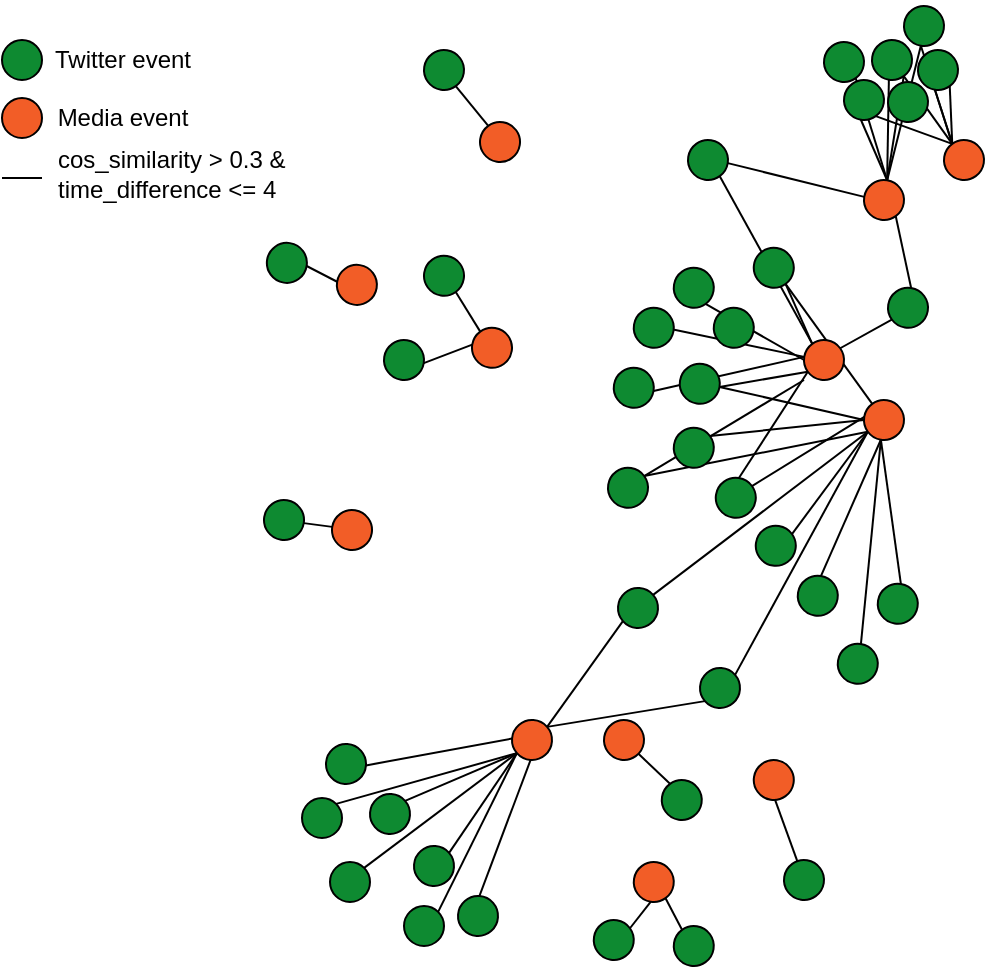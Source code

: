 <mxfile version="13.0.7" type="device"><diagram id="62S0e5glwULPYUZKFEZX" name="Page-1"><mxGraphModel dx="1422" dy="806" grid="1" gridSize="10" guides="1" tooltips="1" connect="1" arrows="1" fold="1" page="1" pageScale="1" pageWidth="827" pageHeight="1169" math="0" shadow="0"><root><mxCell id="0"/><mxCell id="1" parent="0"/><mxCell id="DbdQKrvygFjP-wFM51Z9-120" value="" style="endArrow=none;html=1;exitX=0;exitY=0;exitDx=0;exitDy=0;" parent="1" source="DbdQKrvygFjP-wFM51Z9-23" edge="1"><mxGeometry width="50" height="50" relative="1" as="geometry"><mxPoint x="460" y="410" as="sourcePoint"/><mxPoint x="560" y="210" as="targetPoint"/></mxGeometry></mxCell><mxCell id="DbdQKrvygFjP-wFM51Z9-101" value="" style="endArrow=none;html=1;exitX=0;exitY=1;exitDx=0;exitDy=0;" parent="1" source="DbdQKrvygFjP-wFM51Z9-99" target="DbdQKrvygFjP-wFM51Z9-100" edge="1"><mxGeometry width="50" height="50" relative="1" as="geometry"><mxPoint x="410" y="300" as="sourcePoint"/><mxPoint x="460" y="250" as="targetPoint"/></mxGeometry></mxCell><mxCell id="DbdQKrvygFjP-wFM51Z9-77" value="" style="endArrow=none;html=1;exitX=1;exitY=0;exitDx=0;exitDy=0;entryX=0;entryY=1;entryDx=0;entryDy=0;" parent="1" source="DbdQKrvygFjP-wFM51Z9-65" target="DbdQKrvygFjP-wFM51Z9-60" edge="1"><mxGeometry width="50" height="50" relative="1" as="geometry"><mxPoint x="669.88" y="118.092" as="sourcePoint"/><mxPoint x="661.567" y="170.125" as="targetPoint"/></mxGeometry></mxCell><mxCell id="DbdQKrvygFjP-wFM51Z9-75" value="" style="endArrow=none;html=1;exitX=1;exitY=0.5;exitDx=0;exitDy=0;entryX=0;entryY=1;entryDx=0;entryDy=0;" parent="1" source="DbdQKrvygFjP-wFM51Z9-66" target="DbdQKrvygFjP-wFM51Z9-60" edge="1"><mxGeometry width="50" height="50" relative="1" as="geometry"><mxPoint x="649.88" y="98.092" as="sourcePoint"/><mxPoint x="641.567" y="150.125" as="targetPoint"/></mxGeometry></mxCell><mxCell id="DbdQKrvygFjP-wFM51Z9-74" value="" style="endArrow=none;html=1;exitX=1;exitY=0.5;exitDx=0;exitDy=0;entryX=0;entryY=1;entryDx=0;entryDy=0;" parent="1" source="DbdQKrvygFjP-wFM51Z9-63" target="DbdQKrvygFjP-wFM51Z9-60" edge="1"><mxGeometry width="50" height="50" relative="1" as="geometry"><mxPoint x="639.88" y="88.092" as="sourcePoint"/><mxPoint x="631.567" y="140.125" as="targetPoint"/></mxGeometry></mxCell><mxCell id="DbdQKrvygFjP-wFM51Z9-73" value="" style="endArrow=none;html=1;exitX=1;exitY=0.5;exitDx=0;exitDy=0;entryX=0;entryY=0.5;entryDx=0;entryDy=0;" parent="1" source="DbdQKrvygFjP-wFM51Z9-65" target="DbdQKrvygFjP-wFM51Z9-59" edge="1"><mxGeometry width="50" height="50" relative="1" as="geometry"><mxPoint x="629.88" y="78.092" as="sourcePoint"/><mxPoint x="621.567" y="130.125" as="targetPoint"/></mxGeometry></mxCell><mxCell id="DbdQKrvygFjP-wFM51Z9-72" value="" style="endArrow=none;html=1;exitX=1;exitY=0.5;exitDx=0;exitDy=0;entryX=0;entryY=0.5;entryDx=0;entryDy=0;" parent="1" source="DbdQKrvygFjP-wFM51Z9-66" target="DbdQKrvygFjP-wFM51Z9-59" edge="1"><mxGeometry width="50" height="50" relative="1" as="geometry"><mxPoint x="619.88" y="68.092" as="sourcePoint"/><mxPoint x="611.567" y="120.125" as="targetPoint"/></mxGeometry></mxCell><mxCell id="DbdQKrvygFjP-wFM51Z9-71" value="" style="endArrow=none;html=1;exitX=1;exitY=0;exitDx=0;exitDy=0;entryX=0;entryY=0.5;entryDx=0;entryDy=0;" parent="1" source="DbdQKrvygFjP-wFM51Z9-65" target="DbdQKrvygFjP-wFM51Z9-59" edge="1"><mxGeometry width="50" height="50" relative="1" as="geometry"><mxPoint x="570" y="410" as="sourcePoint"/><mxPoint x="620" y="360" as="targetPoint"/></mxGeometry></mxCell><mxCell id="DbdQKrvygFjP-wFM51Z9-70" value="" style="endArrow=none;html=1;exitX=1;exitY=0;exitDx=0;exitDy=0;entryX=0;entryY=0.5;entryDx=0;entryDy=0;" parent="1" source="DbdQKrvygFjP-wFM51Z9-64" target="DbdQKrvygFjP-wFM51Z9-59" edge="1"><mxGeometry width="50" height="50" relative="1" as="geometry"><mxPoint x="598.438" y="89.879" as="sourcePoint"/><mxPoint x="611.567" y="120.125" as="targetPoint"/></mxGeometry></mxCell><mxCell id="DbdQKrvygFjP-wFM51Z9-67" value="" style="endArrow=none;html=1;exitX=1;exitY=0;exitDx=0;exitDy=0;entryX=0;entryY=1;entryDx=0;entryDy=0;" parent="1" source="DbdQKrvygFjP-wFM51Z9-58" target="DbdQKrvygFjP-wFM51Z9-37" edge="1"><mxGeometry width="50" height="50" relative="1" as="geometry"><mxPoint x="570" y="410" as="sourcePoint"/><mxPoint x="560" y="190" as="targetPoint"/></mxGeometry></mxCell><mxCell id="DbdQKrvygFjP-wFM51Z9-57" value="" style="endArrow=none;html=1;exitX=1;exitY=0;exitDx=0;exitDy=0;entryX=0;entryY=1;entryDx=0;entryDy=0;" parent="1" source="DbdQKrvygFjP-wFM51Z9-43" target="DbdQKrvygFjP-wFM51Z9-24" edge="1"><mxGeometry width="50" height="50" relative="1" as="geometry"><mxPoint x="500" y="410" as="sourcePoint"/><mxPoint x="550" y="360" as="targetPoint"/></mxGeometry></mxCell><mxCell id="DbdQKrvygFjP-wFM51Z9-50" value="" style="endArrow=none;html=1;exitX=1;exitY=0;exitDx=0;exitDy=0;" parent="1" source="DbdQKrvygFjP-wFM51Z9-41" edge="1"><mxGeometry width="50" height="50" relative="1" as="geometry"><mxPoint x="501" y="194" as="sourcePoint"/><mxPoint x="560" y="200" as="targetPoint"/></mxGeometry></mxCell><mxCell id="DbdQKrvygFjP-wFM51Z9-49" value="" style="endArrow=none;html=1;entryX=0.5;entryY=1;entryDx=0;entryDy=0;" parent="1" target="DbdQKrvygFjP-wFM51Z9-37" edge="1"><mxGeometry width="50" height="50" relative="1" as="geometry"><mxPoint x="491" y="184" as="sourcePoint"/><mxPoint x="550" y="360" as="targetPoint"/></mxGeometry></mxCell><mxCell id="DbdQKrvygFjP-wFM51Z9-48" value="" style="endArrow=none;html=1;exitX=0.5;exitY=0;exitDx=0;exitDy=0;entryX=0.5;entryY=1;entryDx=0;entryDy=0;" parent="1" source="DbdQKrvygFjP-wFM51Z9-39" target="DbdQKrvygFjP-wFM51Z9-37" edge="1"><mxGeometry width="50" height="50" relative="1" as="geometry"><mxPoint x="500" y="410" as="sourcePoint"/><mxPoint x="550" y="360" as="targetPoint"/></mxGeometry></mxCell><mxCell id="DbdQKrvygFjP-wFM51Z9-44" value="" style="endArrow=none;html=1;exitX=0;exitY=0;exitDx=0;exitDy=0;entryX=1;entryY=1;entryDx=0;entryDy=0;" parent="1" source="DbdQKrvygFjP-wFM51Z9-23" target="DbdQKrvygFjP-wFM51Z9-24" edge="1"><mxGeometry width="50" height="50" relative="1" as="geometry"><mxPoint x="500" y="410" as="sourcePoint"/><mxPoint x="550" y="360" as="targetPoint"/></mxGeometry></mxCell><mxCell id="DbdQKrvygFjP-wFM51Z9-35" value="" style="endArrow=none;html=1;exitX=0.5;exitY=0;exitDx=0;exitDy=0;entryX=1;entryY=1;entryDx=0;entryDy=0;" parent="1" source="DbdQKrvygFjP-wFM51Z9-13" target="DbdQKrvygFjP-wFM51Z9-24" edge="1"><mxGeometry width="50" height="50" relative="1" as="geometry"><mxPoint x="500" y="410" as="sourcePoint"/><mxPoint x="550" y="360" as="targetPoint"/></mxGeometry></mxCell><mxCell id="DbdQKrvygFjP-wFM51Z9-31" value="" style="endArrow=none;html=1;exitX=1;exitY=0;exitDx=0;exitDy=0;entryX=0.5;entryY=1;entryDx=0;entryDy=0;" parent="1" source="DbdQKrvygFjP-wFM51Z9-6" target="DbdQKrvygFjP-wFM51Z9-11" edge="1"><mxGeometry width="50" height="50" relative="1" as="geometry"><mxPoint x="500" y="410" as="sourcePoint"/><mxPoint x="550" y="360" as="targetPoint"/></mxGeometry></mxCell><mxCell id="DbdQKrvygFjP-wFM51Z9-6" value="" style="ellipse;whiteSpace=wrap;html=1;aspect=fixed;fillColor=#0E8A31;" parent="1" vertex="1"><mxGeometry x="360" y="473" width="20" height="20" as="geometry"/></mxCell><mxCell id="DbdQKrvygFjP-wFM51Z9-7" value="" style="ellipse;whiteSpace=wrap;html=1;aspect=fixed;fillColor=#0E8A31;" parent="1" vertex="1"><mxGeometry x="323" y="451" width="20" height="20" as="geometry"/></mxCell><mxCell id="DbdQKrvygFjP-wFM51Z9-11" value="" style="ellipse;whiteSpace=wrap;html=1;aspect=fixed;rotation=49;fillColor=#F25D27;" parent="1" vertex="1"><mxGeometry x="414" y="380" width="20" height="20" as="geometry"/></mxCell><mxCell id="DbdQKrvygFjP-wFM51Z9-12" value="" style="ellipse;whiteSpace=wrap;html=1;aspect=fixed;rotation=49;fillColor=#0E8A31;" parent="1" vertex="1"><mxGeometry x="467" y="314" width="20" height="20" as="geometry"/></mxCell><mxCell id="DbdQKrvygFjP-wFM51Z9-13" value="" style="ellipse;whiteSpace=wrap;html=1;aspect=fixed;rotation=49;fillColor=#0E8A31;" parent="1" vertex="1"><mxGeometry x="508" y="354" width="20" height="20" as="geometry"/></mxCell><mxCell id="DbdQKrvygFjP-wFM51Z9-14" value="" style="ellipse;whiteSpace=wrap;html=1;aspect=fixed;rotation=99;fillColor=#0E8A31;" parent="1" vertex="1"><mxGeometry x="494.892" y="233.892" width="20" height="20" as="geometry"/></mxCell><mxCell id="DbdQKrvygFjP-wFM51Z9-15" value="" style="ellipse;whiteSpace=wrap;html=1;aspect=fixed;rotation=99;fillColor=#0E8A31;" parent="1" vertex="1"><mxGeometry x="515.892" y="258.892" width="20" height="20" as="geometry"/></mxCell><mxCell id="DbdQKrvygFjP-wFM51Z9-16" value="" style="ellipse;whiteSpace=wrap;html=1;aspect=fixed;rotation=99;fillColor=#0E8A31;" parent="1" vertex="1"><mxGeometry x="535.892" y="282.892" width="20" height="20" as="geometry"/></mxCell><mxCell id="DbdQKrvygFjP-wFM51Z9-17" value="" style="ellipse;whiteSpace=wrap;html=1;aspect=fixed;rotation=99;fillColor=#0E8A31;" parent="1" vertex="1"><mxGeometry x="556.892" y="307.892" width="20" height="20" as="geometry"/></mxCell><mxCell id="DbdQKrvygFjP-wFM51Z9-18" value="" style="ellipse;whiteSpace=wrap;html=1;aspect=fixed;rotation=99;fillColor=#0E8A31;" parent="1" vertex="1"><mxGeometry x="596.892" y="311.892" width="20" height="20" as="geometry"/></mxCell><mxCell id="DbdQKrvygFjP-wFM51Z9-22" value="" style="ellipse;whiteSpace=wrap;html=1;aspect=fixed;rotation=99;fillColor=#0E8A31;" parent="1" vertex="1"><mxGeometry x="576.892" y="341.892" width="20" height="20" as="geometry"/></mxCell><mxCell id="DbdQKrvygFjP-wFM51Z9-23" value="" style="ellipse;whiteSpace=wrap;html=1;aspect=fixed;rotation=99;fillColor=#0E8A31;" parent="1" vertex="1"><mxGeometry x="462.002" y="253.892" width="20" height="20" as="geometry"/></mxCell><mxCell id="DbdQKrvygFjP-wFM51Z9-24" value="" style="ellipse;whiteSpace=wrap;html=1;aspect=fixed;rotation=99;fillColor=#F25D27;" parent="1" vertex="1"><mxGeometry x="590.002" y="220.002" width="20" height="20" as="geometry"/></mxCell><mxCell id="DbdQKrvygFjP-wFM51Z9-25" value="" style="endArrow=none;html=1;exitX=1;exitY=0;exitDx=0;exitDy=0;entryX=0;entryY=1;entryDx=0;entryDy=0;" parent="1" source="DbdQKrvygFjP-wFM51Z9-1" target="DbdQKrvygFjP-wFM51Z9-11" edge="1"><mxGeometry width="50" height="50" relative="1" as="geometry"><mxPoint x="500" y="410" as="sourcePoint"/><mxPoint x="550" y="360" as="targetPoint"/></mxGeometry></mxCell><mxCell id="DbdQKrvygFjP-wFM51Z9-27" value="" style="endArrow=none;html=1;exitX=0.5;exitY=0;exitDx=0;exitDy=0;entryX=0.5;entryY=1;entryDx=0;entryDy=0;" parent="1" source="DbdQKrvygFjP-wFM51Z9-2" target="DbdQKrvygFjP-wFM51Z9-11" edge="1"><mxGeometry width="50" height="50" relative="1" as="geometry"><mxPoint x="500" y="410" as="sourcePoint"/><mxPoint x="550" y="360" as="targetPoint"/></mxGeometry></mxCell><mxCell id="DbdQKrvygFjP-wFM51Z9-28" value="" style="endArrow=none;html=1;exitX=1;exitY=0;exitDx=0;exitDy=0;entryX=0.5;entryY=1;entryDx=0;entryDy=0;" parent="1" source="DbdQKrvygFjP-wFM51Z9-8" target="DbdQKrvygFjP-wFM51Z9-11" edge="1"><mxGeometry width="50" height="50" relative="1" as="geometry"><mxPoint x="500" y="410" as="sourcePoint"/><mxPoint x="550" y="360" as="targetPoint"/></mxGeometry></mxCell><mxCell id="DbdQKrvygFjP-wFM51Z9-29" value="" style="endArrow=none;html=1;exitX=1;exitY=0;exitDx=0;exitDy=0;entryX=0.5;entryY=1;entryDx=0;entryDy=0;" parent="1" source="DbdQKrvygFjP-wFM51Z9-7" target="DbdQKrvygFjP-wFM51Z9-11" edge="1"><mxGeometry width="50" height="50" relative="1" as="geometry"><mxPoint x="500" y="410" as="sourcePoint"/><mxPoint x="550" y="360" as="targetPoint"/></mxGeometry></mxCell><mxCell id="DbdQKrvygFjP-wFM51Z9-30" value="" style="endArrow=none;html=1;exitX=0.5;exitY=0;exitDx=0;exitDy=0;entryX=0.5;entryY=1;entryDx=0;entryDy=0;" parent="1" source="DbdQKrvygFjP-wFM51Z9-3" target="DbdQKrvygFjP-wFM51Z9-11" edge="1"><mxGeometry width="50" height="50" relative="1" as="geometry"><mxPoint x="500" y="410" as="sourcePoint"/><mxPoint x="550" y="360" as="targetPoint"/></mxGeometry></mxCell><mxCell id="DbdQKrvygFjP-wFM51Z9-32" value="" style="endArrow=none;html=1;exitX=0;exitY=0;exitDx=0;exitDy=0;entryX=1;entryY=1;entryDx=0;entryDy=0;" parent="1" source="DbdQKrvygFjP-wFM51Z9-4" target="DbdQKrvygFjP-wFM51Z9-11" edge="1"><mxGeometry width="50" height="50" relative="1" as="geometry"><mxPoint x="500" y="410" as="sourcePoint"/><mxPoint x="550" y="360" as="targetPoint"/></mxGeometry></mxCell><mxCell id="DbdQKrvygFjP-wFM51Z9-33" value="" style="endArrow=none;html=1;exitX=0.5;exitY=0;exitDx=0;exitDy=0;entryX=0.5;entryY=1;entryDx=0;entryDy=0;" parent="1" source="DbdQKrvygFjP-wFM51Z9-11" target="DbdQKrvygFjP-wFM51Z9-12" edge="1"><mxGeometry width="50" height="50" relative="1" as="geometry"><mxPoint x="500" y="410" as="sourcePoint"/><mxPoint x="550" y="360" as="targetPoint"/></mxGeometry></mxCell><mxCell id="DbdQKrvygFjP-wFM51Z9-34" value="" style="endArrow=none;html=1;exitX=0.5;exitY=0;exitDx=0;exitDy=0;entryX=0.5;entryY=1;entryDx=0;entryDy=0;" parent="1" source="DbdQKrvygFjP-wFM51Z9-11" target="DbdQKrvygFjP-wFM51Z9-13" edge="1"><mxGeometry width="50" height="50" relative="1" as="geometry"><mxPoint x="500" y="410" as="sourcePoint"/><mxPoint x="550" y="360" as="targetPoint"/></mxGeometry></mxCell><mxCell id="DbdQKrvygFjP-wFM51Z9-36" value="" style="endArrow=none;html=1;exitX=0.5;exitY=0;exitDx=0;exitDy=0;entryX=1;entryY=1;entryDx=0;entryDy=0;" parent="1" source="DbdQKrvygFjP-wFM51Z9-12" target="DbdQKrvygFjP-wFM51Z9-24" edge="1"><mxGeometry width="50" height="50" relative="1" as="geometry"><mxPoint x="500" y="410" as="sourcePoint"/><mxPoint x="550" y="360" as="targetPoint"/></mxGeometry></mxCell><mxCell id="DbdQKrvygFjP-wFM51Z9-37" value="" style="ellipse;whiteSpace=wrap;html=1;aspect=fixed;rotation=99;fillColor=#F25D27;" parent="1" vertex="1"><mxGeometry x="560.002" y="190.002" width="20" height="20" as="geometry"/></mxCell><mxCell id="DbdQKrvygFjP-wFM51Z9-38" value="" style="ellipse;whiteSpace=wrap;html=1;aspect=fixed;rotation=99;fillColor=#0E8A31;" parent="1" vertex="1"><mxGeometry x="497.892" y="201.892" width="20" height="20" as="geometry"/></mxCell><mxCell id="DbdQKrvygFjP-wFM51Z9-39" value="" style="ellipse;whiteSpace=wrap;html=1;aspect=fixed;rotation=99;fillColor=#0E8A31;" parent="1" vertex="1"><mxGeometry x="464.892" y="203.892" width="20" height="20" as="geometry"/></mxCell><mxCell id="DbdQKrvygFjP-wFM51Z9-40" value="" style="ellipse;whiteSpace=wrap;html=1;aspect=fixed;rotation=99;fillColor=#0E8A31;" parent="1" vertex="1"><mxGeometry x="474.892" y="173.892" width="20" height="20" as="geometry"/></mxCell><mxCell id="DbdQKrvygFjP-wFM51Z9-41" value="" style="ellipse;whiteSpace=wrap;html=1;aspect=fixed;rotation=99;fillColor=#0E8A31;" parent="1" vertex="1"><mxGeometry x="494.892" y="153.892" width="20" height="20" as="geometry"/></mxCell><mxCell id="DbdQKrvygFjP-wFM51Z9-42" value="" style="ellipse;whiteSpace=wrap;html=1;aspect=fixed;rotation=99;fillColor=#0E8A31;" parent="1" vertex="1"><mxGeometry x="514.892" y="173.892" width="20" height="20" as="geometry"/></mxCell><mxCell id="DbdQKrvygFjP-wFM51Z9-43" value="" style="ellipse;whiteSpace=wrap;html=1;aspect=fixed;rotation=99;fillColor=#0E8A31;" parent="1" vertex="1"><mxGeometry x="534.892" y="143.892" width="20" height="20" as="geometry"/></mxCell><mxCell id="DbdQKrvygFjP-wFM51Z9-45" value="" style="endArrow=none;html=1;exitX=0;exitY=0.5;exitDx=0;exitDy=0;entryX=1;entryY=1;entryDx=0;entryDy=0;" parent="1" source="DbdQKrvygFjP-wFM51Z9-15" target="DbdQKrvygFjP-wFM51Z9-37" edge="1"><mxGeometry width="50" height="50" relative="1" as="geometry"><mxPoint x="500" y="410" as="sourcePoint"/><mxPoint x="550" y="360" as="targetPoint"/></mxGeometry></mxCell><mxCell id="DbdQKrvygFjP-wFM51Z9-47" value="" style="endArrow=none;html=1;exitX=0;exitY=0;exitDx=0;exitDy=0;entryX=0.5;entryY=1;entryDx=0;entryDy=0;" parent="1" source="DbdQKrvygFjP-wFM51Z9-15" target="DbdQKrvygFjP-wFM51Z9-24" edge="1"><mxGeometry width="50" height="50" relative="1" as="geometry"><mxPoint x="500" y="410" as="sourcePoint"/><mxPoint x="550" y="360" as="targetPoint"/></mxGeometry></mxCell><mxCell id="DbdQKrvygFjP-wFM51Z9-51" value="" style="endArrow=none;html=1;exitX=0.5;exitY=0;exitDx=0;exitDy=0;" parent="1" source="DbdQKrvygFjP-wFM51Z9-38" edge="1"><mxGeometry width="50" height="50" relative="1" as="geometry"><mxPoint x="500" y="410" as="sourcePoint"/><mxPoint x="590" y="230" as="targetPoint"/></mxGeometry></mxCell><mxCell id="DbdQKrvygFjP-wFM51Z9-52" value="" style="endArrow=none;html=1;exitX=0.5;exitY=0;exitDx=0;exitDy=0;entryX=1;entryY=1;entryDx=0;entryDy=0;" parent="1" source="DbdQKrvygFjP-wFM51Z9-38" target="DbdQKrvygFjP-wFM51Z9-37" edge="1"><mxGeometry width="50" height="50" relative="1" as="geometry"><mxPoint x="500" y="410" as="sourcePoint"/><mxPoint x="550" y="360" as="targetPoint"/></mxGeometry></mxCell><mxCell id="DbdQKrvygFjP-wFM51Z9-53" value="" style="endArrow=none;html=1;exitX=0;exitY=0.5;exitDx=0;exitDy=0;entryX=1;entryY=0.5;entryDx=0;entryDy=0;" parent="1" source="DbdQKrvygFjP-wFM51Z9-22" target="DbdQKrvygFjP-wFM51Z9-24" edge="1"><mxGeometry width="50" height="50" relative="1" as="geometry"><mxPoint x="500" y="410" as="sourcePoint"/><mxPoint x="550" y="360" as="targetPoint"/></mxGeometry></mxCell><mxCell id="DbdQKrvygFjP-wFM51Z9-54" value="" style="endArrow=none;html=1;exitX=0;exitY=0.5;exitDx=0;exitDy=0;entryX=1;entryY=0.5;entryDx=0;entryDy=0;" parent="1" source="DbdQKrvygFjP-wFM51Z9-17" target="DbdQKrvygFjP-wFM51Z9-24" edge="1"><mxGeometry width="50" height="50" relative="1" as="geometry"><mxPoint x="500" y="410" as="sourcePoint"/><mxPoint x="550" y="360" as="targetPoint"/></mxGeometry></mxCell><mxCell id="DbdQKrvygFjP-wFM51Z9-55" value="" style="endArrow=none;html=1;exitX=0;exitY=0.5;exitDx=0;exitDy=0;entryX=1;entryY=0.5;entryDx=0;entryDy=0;" parent="1" source="DbdQKrvygFjP-wFM51Z9-18" target="DbdQKrvygFjP-wFM51Z9-24" edge="1"><mxGeometry width="50" height="50" relative="1" as="geometry"><mxPoint x="500" y="410" as="sourcePoint"/><mxPoint x="550" y="360" as="targetPoint"/></mxGeometry></mxCell><mxCell id="DbdQKrvygFjP-wFM51Z9-56" value="" style="endArrow=none;html=1;exitX=1;exitY=0;exitDx=0;exitDy=0;entryX=0;entryY=1;entryDx=0;entryDy=0;" parent="1" source="DbdQKrvygFjP-wFM51Z9-43" target="DbdQKrvygFjP-wFM51Z9-37" edge="1"><mxGeometry width="50" height="50" relative="1" as="geometry"><mxPoint x="500" y="410" as="sourcePoint"/><mxPoint x="550" y="360" as="targetPoint"/></mxGeometry></mxCell><mxCell id="DbdQKrvygFjP-wFM51Z9-58" value="" style="ellipse;whiteSpace=wrap;html=1;aspect=fixed;rotation=99;fillColor=#0E8A31;" parent="1" vertex="1"><mxGeometry x="502.002" y="90.002" width="20" height="20" as="geometry"/></mxCell><mxCell id="DbdQKrvygFjP-wFM51Z9-59" value="" style="ellipse;whiteSpace=wrap;html=1;aspect=fixed;rotation=99;fillColor=#F25D27;" parent="1" vertex="1"><mxGeometry x="590.002" y="110.002" width="20" height="20" as="geometry"/></mxCell><mxCell id="DbdQKrvygFjP-wFM51Z9-60" value="" style="ellipse;whiteSpace=wrap;html=1;aspect=fixed;rotation=99;fillColor=#F25D27;" parent="1" vertex="1"><mxGeometry x="630.002" y="90.002" width="20" height="20" as="geometry"/></mxCell><mxCell id="DbdQKrvygFjP-wFM51Z9-61" value="" style="ellipse;whiteSpace=wrap;html=1;aspect=fixed;rotation=99;fillColor=#0E8A31;" parent="1" vertex="1"><mxGeometry x="580.002" y="60.002" width="20" height="20" as="geometry"/></mxCell><mxCell id="DbdQKrvygFjP-wFM51Z9-62" value="" style="ellipse;whiteSpace=wrap;html=1;aspect=fixed;rotation=99;fillColor=#0E8A31;" parent="1" vertex="1"><mxGeometry x="602.002" y="61.002" width="20" height="20" as="geometry"/></mxCell><mxCell id="DbdQKrvygFjP-wFM51Z9-63" value="" style="ellipse;whiteSpace=wrap;html=1;aspect=fixed;rotation=99;fillColor=#0E8A31;" parent="1" vertex="1"><mxGeometry x="617.002" y="45.002" width="20" height="20" as="geometry"/></mxCell><mxCell id="DbdQKrvygFjP-wFM51Z9-64" value="" style="ellipse;whiteSpace=wrap;html=1;aspect=fixed;rotation=99;fillColor=#0E8A31;" parent="1" vertex="1"><mxGeometry x="570.002" y="41.002" width="20" height="20" as="geometry"/></mxCell><mxCell id="DbdQKrvygFjP-wFM51Z9-65" value="" style="ellipse;whiteSpace=wrap;html=1;aspect=fixed;rotation=99;fillColor=#0E8A31;" parent="1" vertex="1"><mxGeometry x="594.002" y="40.002" width="20" height="20" as="geometry"/></mxCell><mxCell id="DbdQKrvygFjP-wFM51Z9-66" value="" style="ellipse;whiteSpace=wrap;html=1;aspect=fixed;rotation=99;fillColor=#0E8A31;" parent="1" vertex="1"><mxGeometry x="610.002" y="23.002" width="20" height="20" as="geometry"/></mxCell><mxCell id="DbdQKrvygFjP-wFM51Z9-68" value="" style="endArrow=none;html=1;exitX=0.5;exitY=0;exitDx=0;exitDy=0;entryX=0.5;entryY=1;entryDx=0;entryDy=0;" parent="1" source="DbdQKrvygFjP-wFM51Z9-58" target="DbdQKrvygFjP-wFM51Z9-59" edge="1"><mxGeometry width="50" height="50" relative="1" as="geometry"><mxPoint x="570" y="410" as="sourcePoint"/><mxPoint x="620" y="360" as="targetPoint"/></mxGeometry></mxCell><mxCell id="DbdQKrvygFjP-wFM51Z9-69" value="" style="endArrow=none;html=1;exitX=1;exitY=0.5;exitDx=0;exitDy=0;entryX=0;entryY=0.5;entryDx=0;entryDy=0;" parent="1" source="DbdQKrvygFjP-wFM51Z9-61" target="DbdQKrvygFjP-wFM51Z9-59" edge="1"><mxGeometry width="50" height="50" relative="1" as="geometry"><mxPoint x="570" y="410" as="sourcePoint"/><mxPoint x="620" y="360" as="targetPoint"/></mxGeometry></mxCell><mxCell id="DbdQKrvygFjP-wFM51Z9-76" value="" style="endArrow=none;html=1;exitX=1;exitY=0;exitDx=0;exitDy=0;entryX=0;entryY=1;entryDx=0;entryDy=0;" parent="1" source="DbdQKrvygFjP-wFM51Z9-63" target="DbdQKrvygFjP-wFM51Z9-60" edge="1"><mxGeometry width="50" height="50" relative="1" as="geometry"><mxPoint x="659.88" y="108.092" as="sourcePoint"/><mxPoint x="651.567" y="160.125" as="targetPoint"/></mxGeometry></mxCell><mxCell id="DbdQKrvygFjP-wFM51Z9-78" value="" style="endArrow=none;html=1;exitX=1;exitY=0;exitDx=0;exitDy=0;entryX=0;entryY=1;entryDx=0;entryDy=0;" parent="1" source="DbdQKrvygFjP-wFM51Z9-61" target="DbdQKrvygFjP-wFM51Z9-60" edge="1"><mxGeometry width="50" height="50" relative="1" as="geometry"><mxPoint x="570" y="410" as="sourcePoint"/><mxPoint x="620" y="360" as="targetPoint"/></mxGeometry></mxCell><mxCell id="DbdQKrvygFjP-wFM51Z9-79" value="" style="ellipse;whiteSpace=wrap;html=1;aspect=fixed;rotation=99;fillColor=#0E8A31;" parent="1" vertex="1"><mxGeometry x="602.002" y="163.892" width="20" height="20" as="geometry"/></mxCell><mxCell id="DbdQKrvygFjP-wFM51Z9-81" value="" style="endArrow=none;html=1;exitX=0;exitY=0;exitDx=0;exitDy=0;entryX=1;entryY=1;entryDx=0;entryDy=0;" parent="1" source="DbdQKrvygFjP-wFM51Z9-37" target="DbdQKrvygFjP-wFM51Z9-79" edge="1"><mxGeometry width="50" height="50" relative="1" as="geometry"><mxPoint x="570" y="350" as="sourcePoint"/><mxPoint x="620" y="300" as="targetPoint"/></mxGeometry></mxCell><mxCell id="DbdQKrvygFjP-wFM51Z9-82" value="" style="endArrow=none;html=1;exitX=1;exitY=0;exitDx=0;exitDy=0;entryX=0;entryY=0.5;entryDx=0;entryDy=0;" parent="1" source="DbdQKrvygFjP-wFM51Z9-59" target="DbdQKrvygFjP-wFM51Z9-79" edge="1"><mxGeometry width="50" height="50" relative="1" as="geometry"><mxPoint x="588.39" y="204.558" as="sourcePoint"/><mxPoint x="613.912" y="189.77" as="targetPoint"/></mxGeometry></mxCell><mxCell id="DbdQKrvygFjP-wFM51Z9-83" value="" style="ellipse;whiteSpace=wrap;html=1;aspect=fixed;rotation=99;fillColor=#0E8A31;" parent="1" vertex="1"><mxGeometry x="370.002" y="45.002" width="20" height="20" as="geometry"/></mxCell><mxCell id="DbdQKrvygFjP-wFM51Z9-84" value="" style="ellipse;whiteSpace=wrap;html=1;aspect=fixed;rotation=99;fillColor=#F25D27;" parent="1" vertex="1"><mxGeometry x="398.002" y="81.002" width="20" height="20" as="geometry"/></mxCell><mxCell id="DbdQKrvygFjP-wFM51Z9-85" value="" style="endArrow=none;html=1;exitX=1;exitY=0;exitDx=0;exitDy=0;entryX=0;entryY=1;entryDx=0;entryDy=0;" parent="1" source="DbdQKrvygFjP-wFM51Z9-83" target="DbdQKrvygFjP-wFM51Z9-84" edge="1"><mxGeometry width="50" height="50" relative="1" as="geometry"><mxPoint x="570" y="250" as="sourcePoint"/><mxPoint x="620" y="200" as="targetPoint"/></mxGeometry></mxCell><mxCell id="DbdQKrvygFjP-wFM51Z9-99" value="" style="ellipse;whiteSpace=wrap;html=1;aspect=fixed;rotation=99;fillColor=#F25D27;" parent="1" vertex="1"><mxGeometry x="534.892" y="400.002" width="20" height="20" as="geometry"/></mxCell><mxCell id="DbdQKrvygFjP-wFM51Z9-100" value="" style="ellipse;whiteSpace=wrap;html=1;aspect=fixed;rotation=99;fillColor=#0E8A31;" parent="1" vertex="1"><mxGeometry x="550.002" y="450.002" width="20" height="20" as="geometry"/></mxCell><mxCell id="DbdQKrvygFjP-wFM51Z9-102" value="" style="endArrow=none;html=1;exitX=0;exitY=1;exitDx=0;exitDy=0;" parent="1" source="DbdQKrvygFjP-wFM51Z9-103" target="DbdQKrvygFjP-wFM51Z9-104" edge="1"><mxGeometry width="50" height="50" relative="1" as="geometry"><mxPoint x="364" y="310" as="sourcePoint"/><mxPoint x="414" y="260" as="targetPoint"/></mxGeometry></mxCell><mxCell id="DbdQKrvygFjP-wFM51Z9-103" value="" style="ellipse;whiteSpace=wrap;html=1;aspect=fixed;rotation=99;fillColor=#0E8A31;" parent="1" vertex="1"><mxGeometry x="488.892" y="410.002" width="20" height="20" as="geometry"/></mxCell><mxCell id="DbdQKrvygFjP-wFM51Z9-104" value="" style="ellipse;whiteSpace=wrap;html=1;aspect=fixed;rotation=99;fillColor=#F25D27;" parent="1" vertex="1"><mxGeometry x="460.002" y="380.002" width="20" height="20" as="geometry"/></mxCell><mxCell id="DbdQKrvygFjP-wFM51Z9-105" value="" style="ellipse;whiteSpace=wrap;html=1;aspect=fixed;rotation=99;fillColor=#F25D27;" parent="1" vertex="1"><mxGeometry x="474.892" y="451.002" width="20" height="20" as="geometry"/></mxCell><mxCell id="DbdQKrvygFjP-wFM51Z9-106" value="" style="ellipse;whiteSpace=wrap;html=1;aspect=fixed;rotation=99;fillColor=#0E8A31;" parent="1" vertex="1"><mxGeometry x="454.892" y="480.002" width="20" height="20" as="geometry"/></mxCell><mxCell id="DbdQKrvygFjP-wFM51Z9-107" value="" style="ellipse;whiteSpace=wrap;html=1;aspect=fixed;rotation=99;fillColor=#0E8A31;" parent="1" vertex="1"><mxGeometry x="494.892" y="483.002" width="20" height="20" as="geometry"/></mxCell><mxCell id="DbdQKrvygFjP-wFM51Z9-108" value="" style="endArrow=none;html=1;exitX=0;exitY=0;exitDx=0;exitDy=0;entryX=1;entryY=0.5;entryDx=0;entryDy=0;" parent="1" source="DbdQKrvygFjP-wFM51Z9-106" target="DbdQKrvygFjP-wFM51Z9-105" edge="1"><mxGeometry width="50" height="50" relative="1" as="geometry"><mxPoint x="460" y="300" as="sourcePoint"/><mxPoint x="510" y="250" as="targetPoint"/></mxGeometry></mxCell><mxCell id="DbdQKrvygFjP-wFM51Z9-109" value="" style="endArrow=none;html=1;exitX=0;exitY=1;exitDx=0;exitDy=0;entryX=1;entryY=0;entryDx=0;entryDy=0;" parent="1" source="DbdQKrvygFjP-wFM51Z9-107" target="DbdQKrvygFjP-wFM51Z9-105" edge="1"><mxGeometry width="50" height="50" relative="1" as="geometry"><mxPoint x="482.982" y="494.124" as="sourcePoint"/><mxPoint x="483" y="470" as="targetPoint"/></mxGeometry></mxCell><mxCell id="DbdQKrvygFjP-wFM51Z9-110" value="" style="ellipse;whiteSpace=wrap;html=1;aspect=fixed;rotation=99;fillColor=#F25D27;" parent="1" vertex="1"><mxGeometry x="394.002" y="183.892" width="20" height="20" as="geometry"/></mxCell><mxCell id="DbdQKrvygFjP-wFM51Z9-111" value="" style="ellipse;whiteSpace=wrap;html=1;aspect=fixed;rotation=99;fillColor=#0E8A31;" parent="1" vertex="1"><mxGeometry x="350.002" y="190.002" width="20" height="20" as="geometry"/></mxCell><mxCell id="DbdQKrvygFjP-wFM51Z9-112" value="" style="ellipse;whiteSpace=wrap;html=1;aspect=fixed;rotation=99;fillColor=#0E8A31;" parent="1" vertex="1"><mxGeometry x="370.002" y="147.882" width="20" height="20" as="geometry"/></mxCell><mxCell id="DbdQKrvygFjP-wFM51Z9-113" value="" style="endArrow=none;html=1;exitX=0.5;exitY=0;exitDx=0;exitDy=0;entryX=0.5;entryY=1;entryDx=0;entryDy=0;" parent="1" source="DbdQKrvygFjP-wFM51Z9-111" target="DbdQKrvygFjP-wFM51Z9-110" edge="1"><mxGeometry width="50" height="50" relative="1" as="geometry"><mxPoint x="460" y="300" as="sourcePoint"/><mxPoint x="510" y="250" as="targetPoint"/></mxGeometry></mxCell><mxCell id="DbdQKrvygFjP-wFM51Z9-114" value="" style="endArrow=none;html=1;exitX=1;exitY=0;exitDx=0;exitDy=0;entryX=0;entryY=1;entryDx=0;entryDy=0;" parent="1" source="DbdQKrvygFjP-wFM51Z9-112" target="DbdQKrvygFjP-wFM51Z9-110" edge="1"><mxGeometry width="50" height="50" relative="1" as="geometry"><mxPoint x="379.879" y="211.567" as="sourcePoint"/><mxPoint x="400" y="190" as="targetPoint"/></mxGeometry></mxCell><mxCell id="DbdQKrvygFjP-wFM51Z9-87" value="" style="ellipse;whiteSpace=wrap;html=1;aspect=fixed;rotation=99;fillColor=#0E8A31;" parent="1" vertex="1"><mxGeometry x="290.002" y="270.002" width="20" height="20" as="geometry"/></mxCell><mxCell id="DbdQKrvygFjP-wFM51Z9-88" value="" style="ellipse;whiteSpace=wrap;html=1;aspect=fixed;rotation=99;fillColor=#F25D27;" parent="1" vertex="1"><mxGeometry x="324.002" y="275.002" width="20" height="20" as="geometry"/></mxCell><mxCell id="DbdQKrvygFjP-wFM51Z9-90" value="" style="endArrow=none;html=1;exitX=0.5;exitY=0;exitDx=0;exitDy=0;entryX=0.5;entryY=1;entryDx=0;entryDy=0;" parent="1" source="DbdQKrvygFjP-wFM51Z9-87" target="DbdQKrvygFjP-wFM51Z9-88" edge="1"><mxGeometry width="50" height="50" relative="1" as="geometry"><mxPoint x="410" y="190" as="sourcePoint"/><mxPoint x="460" y="140" as="targetPoint"/></mxGeometry></mxCell><mxCell id="DbdQKrvygFjP-wFM51Z9-8" value="" style="ellipse;whiteSpace=wrap;html=1;aspect=fixed;fillColor=#0E8A31;" parent="1" vertex="1"><mxGeometry x="309" y="419" width="20" height="20" as="geometry"/></mxCell><mxCell id="DbdQKrvygFjP-wFM51Z9-1" value="" style="ellipse;whiteSpace=wrap;html=1;aspect=fixed;rotation=49;fillColor=#0E8A31;" parent="1" vertex="1"><mxGeometry x="321" y="392" width="20" height="20" as="geometry"/></mxCell><mxCell id="DbdQKrvygFjP-wFM51Z9-2" value="" style="ellipse;whiteSpace=wrap;html=1;aspect=fixed;rotation=49;fillColor=#0E8A31;" parent="1" vertex="1"><mxGeometry x="343" y="417" width="20" height="20" as="geometry"/></mxCell><mxCell id="DbdQKrvygFjP-wFM51Z9-4" value="" style="ellipse;whiteSpace=wrap;html=1;aspect=fixed;rotation=49;fillColor=#0E8A31;" parent="1" vertex="1"><mxGeometry x="387" y="468" width="20" height="20" as="geometry"/></mxCell><mxCell id="DbdQKrvygFjP-wFM51Z9-3" value="" style="ellipse;whiteSpace=wrap;html=1;aspect=fixed;rotation=49;fillColor=#0E8A31;" parent="1" vertex="1"><mxGeometry x="365" y="443" width="20" height="20" as="geometry"/></mxCell><mxCell id="DbdQKrvygFjP-wFM51Z9-121" value="" style="endArrow=none;html=1;exitX=0;exitY=0;exitDx=0;exitDy=0;" parent="1" source="DbdQKrvygFjP-wFM51Z9-14" edge="1"><mxGeometry width="50" height="50" relative="1" as="geometry"><mxPoint x="460" y="410" as="sourcePoint"/><mxPoint x="590" y="230" as="targetPoint"/></mxGeometry></mxCell><mxCell id="DbdQKrvygFjP-wFM51Z9-93" value="" style="ellipse;whiteSpace=wrap;html=1;aspect=fixed;rotation=99;fillColor=#0E8A31;" parent="1" vertex="1"><mxGeometry x="291.442" y="141.442" width="20" height="20" as="geometry"/></mxCell><mxCell id="DbdQKrvygFjP-wFM51Z9-94" value="" style="ellipse;whiteSpace=wrap;html=1;aspect=fixed;rotation=99;fillColor=#F25D27;" parent="1" vertex="1"><mxGeometry x="326.442" y="152.442" width="20" height="20" as="geometry"/></mxCell><mxCell id="DbdQKrvygFjP-wFM51Z9-95" value="" style="endArrow=none;html=1;exitX=0.5;exitY=0;exitDx=0;exitDy=0;entryX=0.5;entryY=1;entryDx=0;entryDy=0;" parent="1" source="DbdQKrvygFjP-wFM51Z9-93" target="DbdQKrvygFjP-wFM51Z9-94" edge="1"><mxGeometry width="50" height="50" relative="1" as="geometry"><mxPoint x="411.44" y="61.44" as="sourcePoint"/><mxPoint x="461.44" y="11.44" as="targetPoint"/></mxGeometry></mxCell><mxCell id="k1d6K003mckWhqrj1RjP-1" value="Twitter event" style="text;html=1;align=center;verticalAlign=middle;resizable=0;points=[];autosize=1;" parent="1" vertex="1"><mxGeometry x="189" y="40" width="60" height="20" as="geometry"/></mxCell><mxCell id="k1d6K003mckWhqrj1RjP-3" value="" style="endArrow=none;html=1;" parent="1" edge="1"><mxGeometry width="50" height="50" relative="1" as="geometry"><mxPoint x="179.002" y="50.002" as="sourcePoint"/><mxPoint x="178.44" y="49.5" as="targetPoint"/></mxGeometry></mxCell><mxCell id="k1d6K003mckWhqrj1RjP-6" value="" style="ellipse;whiteSpace=wrap;html=1;aspect=fixed;rotation=90;fillColor=#0E8A31;" parent="1" vertex="1"><mxGeometry x="159" y="40.002" width="20" height="20" as="geometry"/></mxCell><mxCell id="k1d6K003mckWhqrj1RjP-8" value="" style="ellipse;whiteSpace=wrap;html=1;aspect=fixed;rotation=90;fillColor=#F25D27;" parent="1" vertex="1"><mxGeometry x="159" y="69.002" width="20" height="20" as="geometry"/></mxCell><mxCell id="k1d6K003mckWhqrj1RjP-9" value="Media event" style="text;html=1;align=center;verticalAlign=middle;resizable=0;points=[];autosize=1;" parent="1" vertex="1"><mxGeometry x="179" y="69" width="80" height="20" as="geometry"/></mxCell><mxCell id="k1d6K003mckWhqrj1RjP-20" value="" style="endArrow=none;html=1;" parent="1" edge="1"><mxGeometry width="50" height="50" relative="1" as="geometry"><mxPoint x="159" y="109" as="sourcePoint"/><mxPoint x="179" y="109" as="targetPoint"/></mxGeometry></mxCell><mxCell id="6l0PC8U05K7oy2c4MZbS-1" value="" style="endArrow=none;html=1;exitX=0;exitY=0;exitDx=0;exitDy=0;entryX=1;entryY=1;entryDx=0;entryDy=0;" parent="1" source="DbdQKrvygFjP-wFM51Z9-16" target="DbdQKrvygFjP-wFM51Z9-24" edge="1"><mxGeometry width="50" height="50" relative="1" as="geometry"><mxPoint x="578.457" y="318.015" as="sourcePoint"/><mxPoint x="608.438" y="249.879" as="targetPoint"/></mxGeometry></mxCell><mxCell id="UkzNSj3Ju8jdceBfLByY-1" value="cos_similarity &amp;gt; 0.3 &amp;amp;&amp;nbsp;&lt;br&gt;time_difference &amp;lt;= 4" style="text;html=1;align=left;verticalAlign=middle;resizable=0;points=[];autosize=1;" vertex="1" parent="1"><mxGeometry x="185" y="92" width="130" height="30" as="geometry"/></mxCell></root></mxGraphModel></diagram></mxfile>